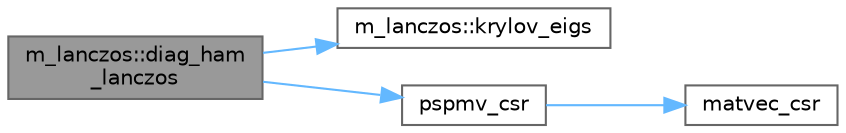 digraph "m_lanczos::diag_ham_lanczos"
{
 // LATEX_PDF_SIZE
  bgcolor="transparent";
  edge [fontname=Helvetica,fontsize=10,labelfontname=Helvetica,labelfontsize=10];
  node [fontname=Helvetica,fontsize=10,shape=box,height=0.2,width=0.4];
  rankdir="LR";
  Node1 [label="m_lanczos::diag_ham\l_lanczos",height=0.2,width=0.4,color="gray40", fillcolor="grey60", style="filled", fontcolor="black",tooltip=" "];
  Node1 -> Node2 [color="steelblue1",style="solid"];
  Node2 [label="m_lanczos::krylov_eigs",height=0.2,width=0.4,color="grey40", fillcolor="white", style="filled",URL="$namespacem__lanczos.html#a7d0da944adb4fd1a2676437f36c9599a",tooltip=" "];
  Node1 -> Node3 [color="steelblue1",style="solid"];
  Node3 [label="pspmv_csr",height=0.2,width=0.4,color="grey40", fillcolor="white", style="filled",URL="$spmv_8f90.html#a47c3d20e0ee5069ec953cf38a88660a9",tooltip=" "];
  Node3 -> Node4 [color="steelblue1",style="solid"];
  Node4 [label="matvec_csr",height=0.2,width=0.4,color="grey40", fillcolor="white", style="filled",URL="$spmv_8f90.html#a11a5912cf5999eee051513ecb31e6196",tooltip=" "];
}
